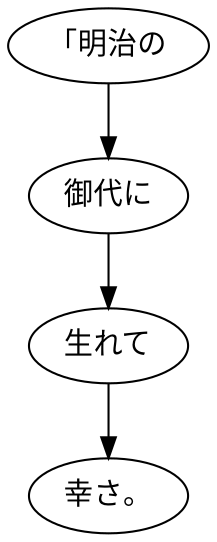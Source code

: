 digraph graph8785 {
	node0 [label="「明治の"];
	node1 [label="御代に"];
	node2 [label="生れて"];
	node3 [label="幸さ。"];
	node0 -> node1;
	node1 -> node2;
	node2 -> node3;
}
